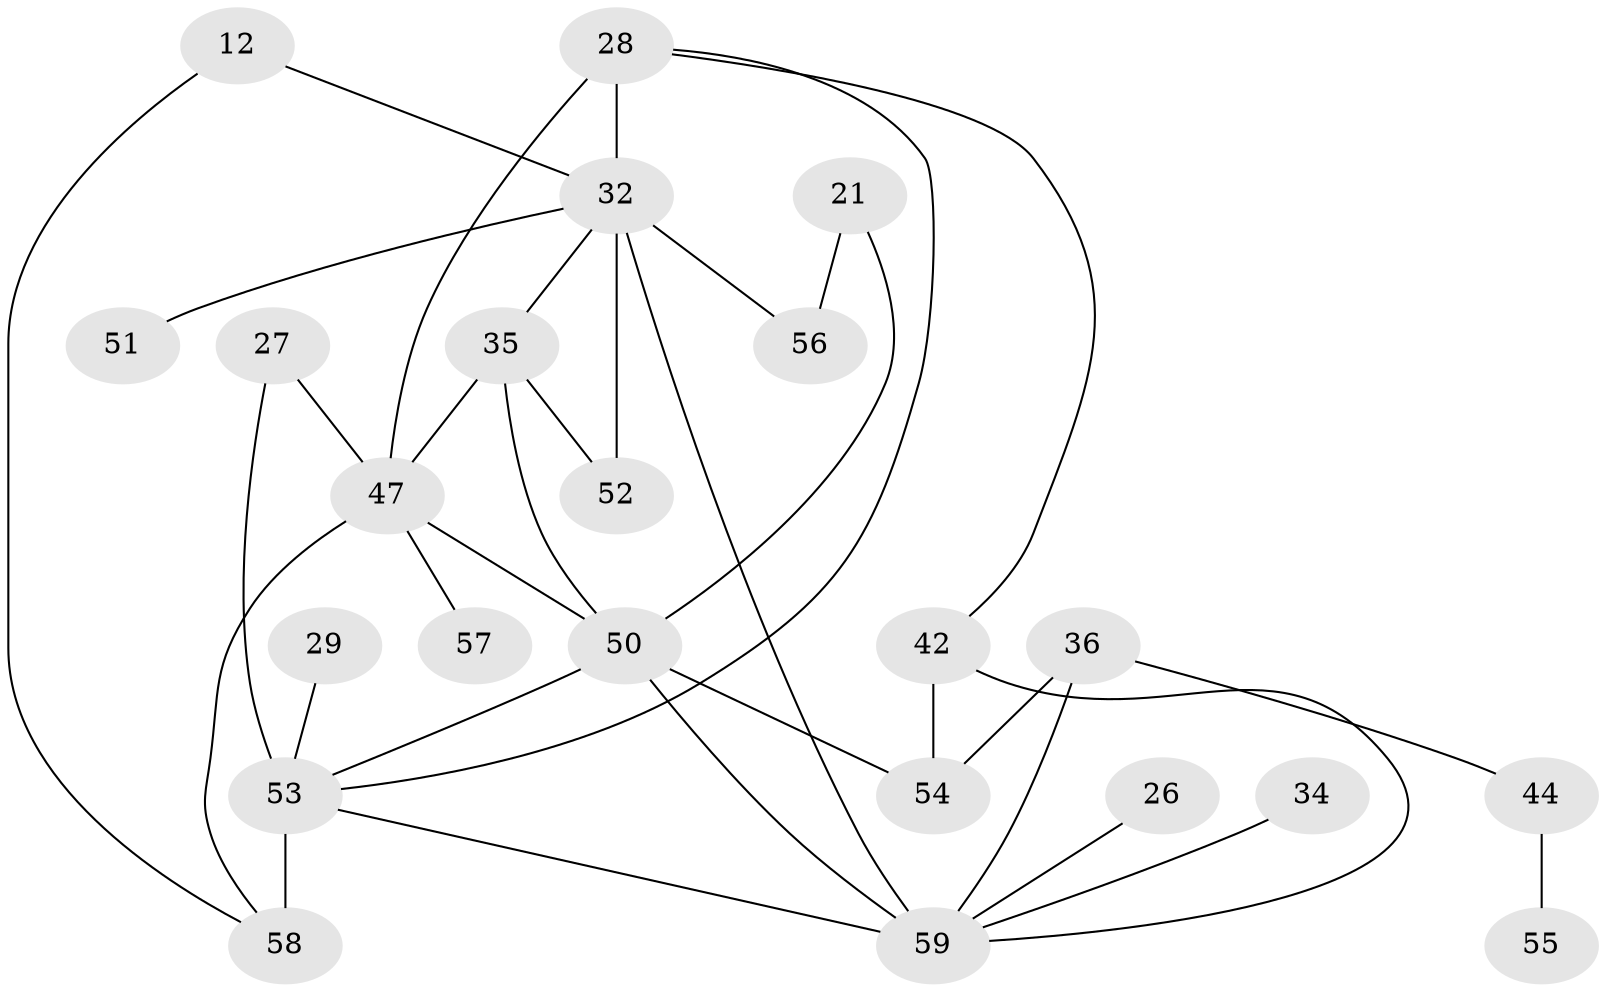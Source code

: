 // original degree distribution, {6: 0.03389830508474576, 5: 0.1016949152542373, 3: 0.23728813559322035, 7: 0.01694915254237288, 4: 0.11864406779661017, 2: 0.3389830508474576, 1: 0.15254237288135594}
// Generated by graph-tools (version 1.1) at 2025/45/03/04/25 21:45:29]
// undirected, 23 vertices, 35 edges
graph export_dot {
graph [start="1"]
  node [color=gray90,style=filled];
  12;
  21;
  26;
  27;
  28 [super="+7"];
  29;
  32 [super="+13+18+16+9"];
  34;
  35 [super="+22"];
  36 [super="+17"];
  42 [super="+31"];
  44;
  47 [super="+46+25"];
  50 [super="+49+45+6+37"];
  51;
  52 [super="+33+40"];
  53 [super="+39+41+38"];
  54 [super="+48"];
  55;
  56 [super="+43"];
  57;
  58 [super="+30"];
  59 [super="+4"];
  12 -- 58;
  12 -- 32;
  21 -- 56;
  21 -- 50;
  26 -- 59;
  27 -- 47;
  27 -- 53;
  28 -- 32 [weight=2];
  28 -- 42;
  28 -- 47;
  28 -- 53;
  29 -- 53;
  32 -- 35 [weight=2];
  32 -- 56 [weight=2];
  32 -- 51;
  32 -- 59;
  32 -- 52;
  34 -- 59;
  35 -- 47;
  35 -- 50;
  35 -- 52;
  36 -- 54 [weight=2];
  36 -- 59 [weight=2];
  36 -- 44;
  42 -- 59;
  42 -- 54;
  44 -- 55;
  47 -- 57;
  47 -- 58 [weight=2];
  47 -- 50 [weight=2];
  50 -- 59 [weight=3];
  50 -- 54 [weight=2];
  50 -- 53;
  53 -- 58 [weight=4];
  53 -- 59;
}
